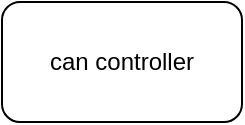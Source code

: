 <mxfile version="22.1.17" type="github">
  <diagram name="Page-1" id="S85ty2UTvnWb4EEtt6KR">
    <mxGraphModel dx="1364" dy="795" grid="1" gridSize="10" guides="1" tooltips="1" connect="1" arrows="1" fold="1" page="1" pageScale="1" pageWidth="850" pageHeight="1100" math="0" shadow="0">
      <root>
        <mxCell id="0" />
        <mxCell id="1" parent="0" />
        <mxCell id="LUDeUgR7NDZbDirMitAO-1" value="can controller" style="rounded=1;whiteSpace=wrap;html=1;" vertex="1" parent="1">
          <mxGeometry x="150" y="120" width="120" height="60" as="geometry" />
        </mxCell>
      </root>
    </mxGraphModel>
  </diagram>
</mxfile>
